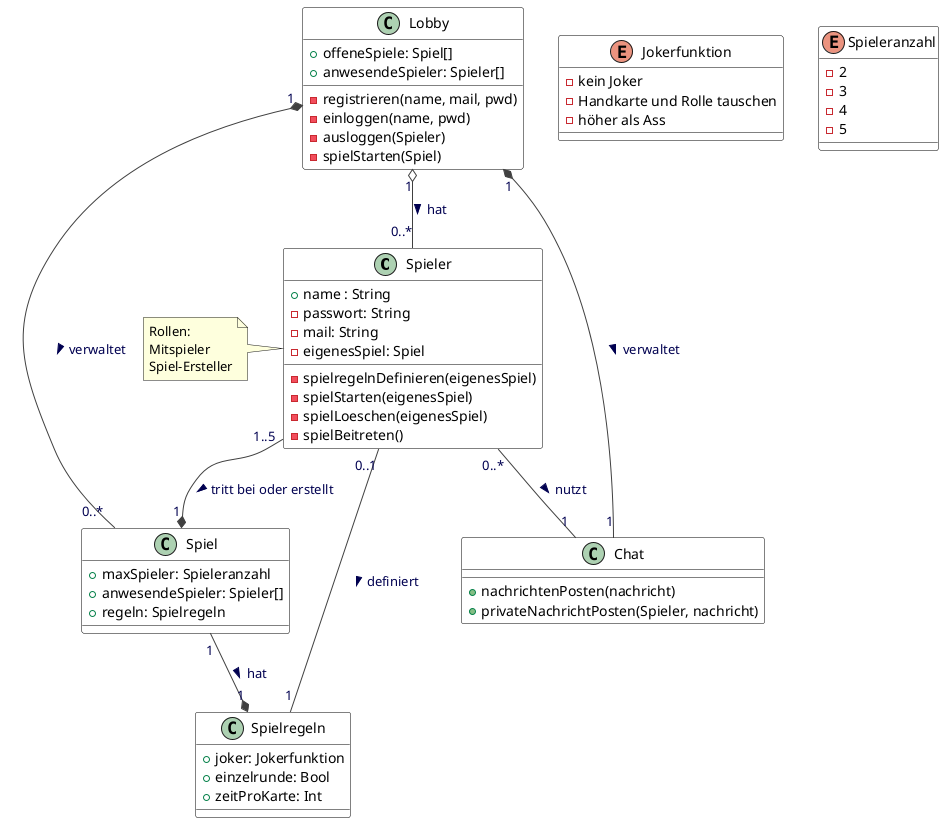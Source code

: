 @startuml Durak Lobby

skinparam{
    ClassBackgroundColor white
    ClassBorderColor black

    'ClassAttributeIconSize 0

    ArrowColor #404040
    ArrowFontColor #000050

    Shadowing false

}

class Spieler {
    +name : String
    -passwort: String
    -mail: String
    -eigenesSpiel: Spiel
    -spielregelnDefinieren(eigenesSpiel)
    -spielStarten(eigenesSpiel)
    -spielLoeschen(eigenesSpiel)
    -spielBeitreten()
}
note left
    Rollen:
    Mitspieler 
    Spiel-Ersteller
end note

class Lobby {
    +offeneSpiele: Spiel[]
    +anwesendeSpieler: Spieler[]
    -registrieren(name, mail, pwd)
    -einloggen(name, pwd)
    -ausloggen(Spieler)
    -spielStarten(Spiel)
}

class Spiel {
    + maxSpieler: Spieleranzahl
    + anwesendeSpieler: Spieler[]
    + regeln: Spielregeln
}

class Spielregeln {
    + joker: Jokerfunktion
    + einzelrunde: Bool
    + zeitProKarte: Int
}

class Chat {
    + nachrichtenPosten(nachricht)
    + privateNachrichtPosten(Spieler, nachricht)
}

enum Jokerfunktion {
    -kein Joker
    -Handkarte und Rolle tauschen
    -höher als Ass
}

enum Spieleranzahl {
    - 2
    - 3
    - 4
    - 5
}



Lobby "1" o-- "0..*" Spieler : hat >

Spieler "1..5" --* "1" Spiel : tritt bei oder erstellt >

Spiel "1" --* "1" Spielregeln : hat >

Lobby "1" *-- "0..*" Spiel : verwaltet >

Spieler "0..*" -- "1" Chat : nutzt >

Lobby "1" *-- "1" Chat : verwaltet >

Spieler "0..1" -- "1" Spielregeln: definiert > 

@enduml